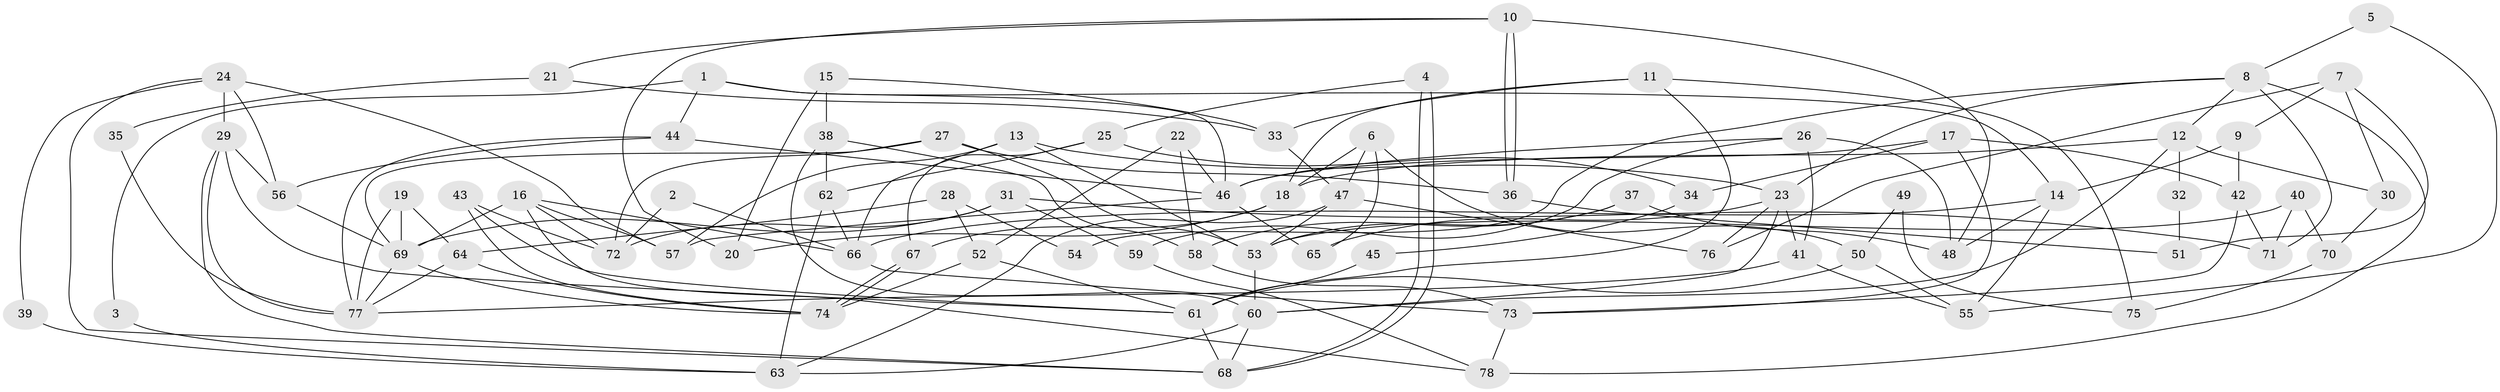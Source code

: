 // Generated by graph-tools (version 1.1) at 2025/14/03/09/25 04:14:59]
// undirected, 78 vertices, 156 edges
graph export_dot {
graph [start="1"]
  node [color=gray90,style=filled];
  1;
  2;
  3;
  4;
  5;
  6;
  7;
  8;
  9;
  10;
  11;
  12;
  13;
  14;
  15;
  16;
  17;
  18;
  19;
  20;
  21;
  22;
  23;
  24;
  25;
  26;
  27;
  28;
  29;
  30;
  31;
  32;
  33;
  34;
  35;
  36;
  37;
  38;
  39;
  40;
  41;
  42;
  43;
  44;
  45;
  46;
  47;
  48;
  49;
  50;
  51;
  52;
  53;
  54;
  55;
  56;
  57;
  58;
  59;
  60;
  61;
  62;
  63;
  64;
  65;
  66;
  67;
  68;
  69;
  70;
  71;
  72;
  73;
  74;
  75;
  76;
  77;
  78;
  1 -- 46;
  1 -- 44;
  1 -- 3;
  1 -- 14;
  2 -- 66;
  2 -- 72;
  3 -- 63;
  4 -- 25;
  4 -- 68;
  4 -- 68;
  5 -- 8;
  5 -- 55;
  6 -- 50;
  6 -- 18;
  6 -- 47;
  6 -- 65;
  7 -- 76;
  7 -- 9;
  7 -- 30;
  7 -- 51;
  8 -- 23;
  8 -- 78;
  8 -- 12;
  8 -- 54;
  8 -- 71;
  9 -- 42;
  9 -- 14;
  10 -- 36;
  10 -- 36;
  10 -- 48;
  10 -- 20;
  10 -- 21;
  11 -- 61;
  11 -- 18;
  11 -- 33;
  11 -- 75;
  12 -- 60;
  12 -- 18;
  12 -- 30;
  12 -- 32;
  13 -- 57;
  13 -- 23;
  13 -- 53;
  13 -- 66;
  14 -- 66;
  14 -- 48;
  14 -- 55;
  15 -- 38;
  15 -- 33;
  15 -- 20;
  16 -- 69;
  16 -- 72;
  16 -- 57;
  16 -- 66;
  16 -- 78;
  17 -- 42;
  17 -- 46;
  17 -- 34;
  17 -- 73;
  18 -- 20;
  18 -- 67;
  19 -- 69;
  19 -- 64;
  19 -- 77;
  21 -- 33;
  21 -- 35;
  22 -- 58;
  22 -- 46;
  22 -- 52;
  23 -- 41;
  23 -- 65;
  23 -- 60;
  23 -- 76;
  24 -- 56;
  24 -- 68;
  24 -- 29;
  24 -- 39;
  24 -- 57;
  25 -- 67;
  25 -- 62;
  25 -- 34;
  26 -- 59;
  26 -- 48;
  26 -- 41;
  26 -- 46;
  27 -- 53;
  27 -- 69;
  27 -- 36;
  27 -- 72;
  28 -- 52;
  28 -- 64;
  28 -- 54;
  29 -- 68;
  29 -- 56;
  29 -- 61;
  29 -- 77;
  30 -- 70;
  31 -- 69;
  31 -- 72;
  31 -- 59;
  31 -- 71;
  32 -- 51;
  33 -- 47;
  34 -- 45;
  35 -- 77;
  36 -- 51;
  37 -- 58;
  37 -- 53;
  37 -- 48;
  38 -- 60;
  38 -- 62;
  38 -- 58;
  39 -- 63;
  40 -- 71;
  40 -- 53;
  40 -- 70;
  41 -- 77;
  41 -- 55;
  42 -- 71;
  42 -- 73;
  43 -- 61;
  43 -- 74;
  43 -- 72;
  44 -- 77;
  44 -- 46;
  44 -- 56;
  45 -- 61;
  46 -- 57;
  46 -- 65;
  47 -- 53;
  47 -- 63;
  47 -- 76;
  49 -- 75;
  49 -- 50;
  50 -- 55;
  50 -- 61;
  52 -- 74;
  52 -- 61;
  53 -- 60;
  56 -- 69;
  58 -- 73;
  59 -- 78;
  60 -- 68;
  60 -- 63;
  61 -- 68;
  62 -- 66;
  62 -- 63;
  64 -- 74;
  64 -- 77;
  66 -- 73;
  67 -- 74;
  67 -- 74;
  69 -- 77;
  69 -- 74;
  70 -- 75;
  73 -- 78;
}
